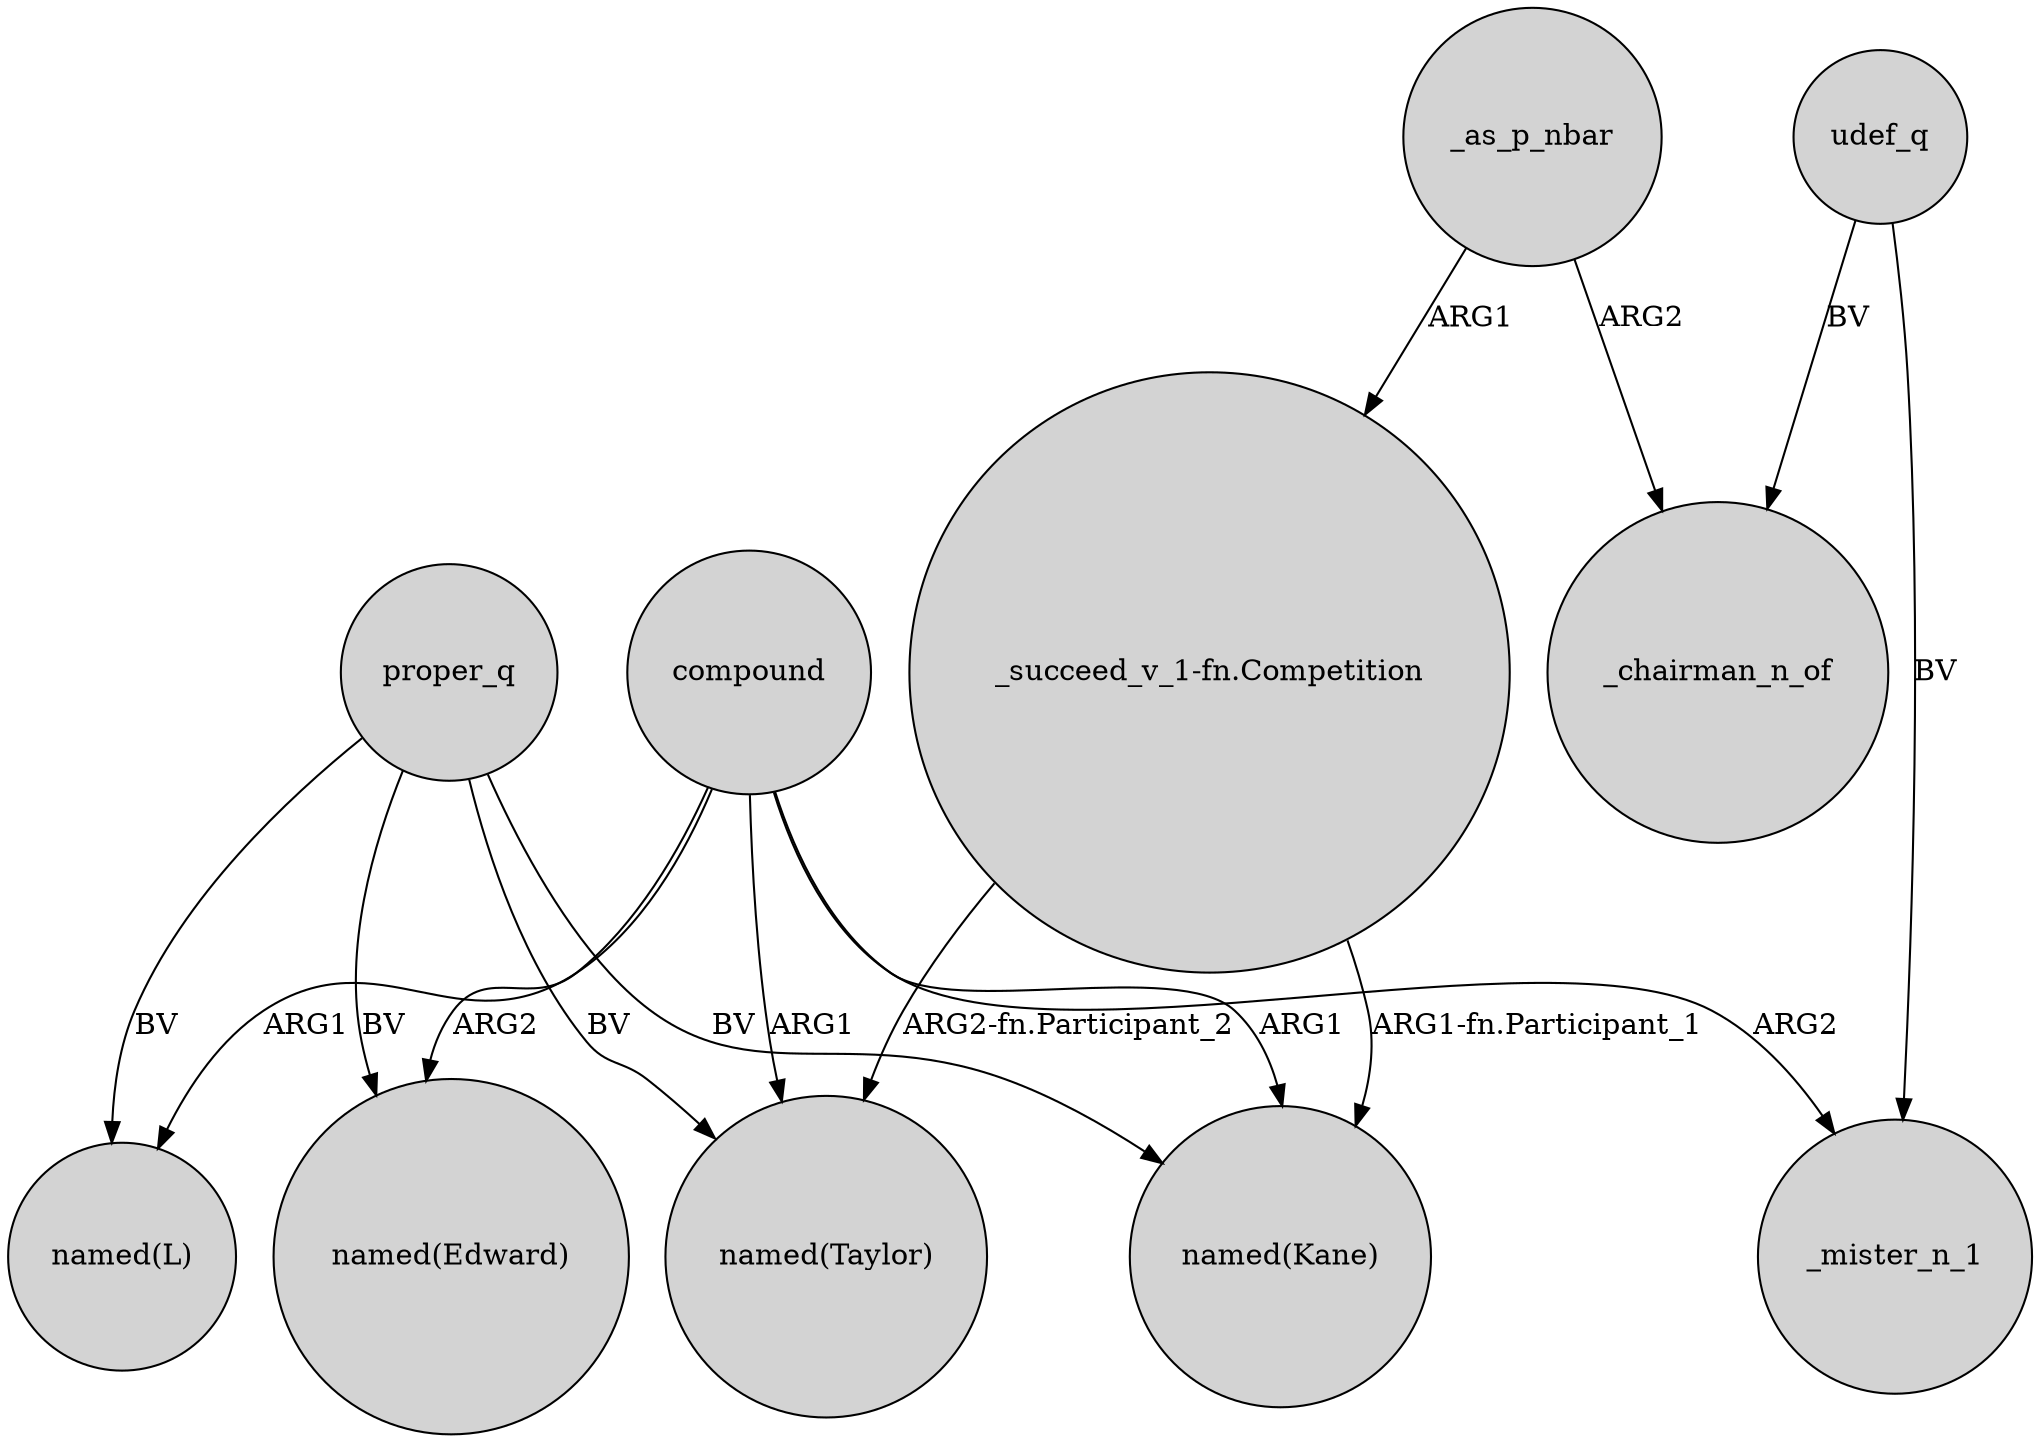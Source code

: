 digraph {
	node [shape=circle style=filled]
	compound -> "named(Edward)" [label=ARG2]
	proper_q -> "named(L)" [label=BV]
	proper_q -> "named(Edward)" [label=BV]
	compound -> _mister_n_1 [label=ARG2]
	udef_q -> _mister_n_1 [label=BV]
	"_succeed_v_1-fn.Competition" -> "named(Kane)" [label="ARG1-fn.Participant_1"]
	compound -> "named(L)" [label=ARG1]
	"_succeed_v_1-fn.Competition" -> "named(Taylor)" [label="ARG2-fn.Participant_2"]
	proper_q -> "named(Taylor)" [label=BV]
	proper_q -> "named(Kane)" [label=BV]
	compound -> "named(Kane)" [label=ARG1]
	_as_p_nbar -> "_succeed_v_1-fn.Competition" [label=ARG1]
	_as_p_nbar -> _chairman_n_of [label=ARG2]
	udef_q -> _chairman_n_of [label=BV]
	compound -> "named(Taylor)" [label=ARG1]
}
